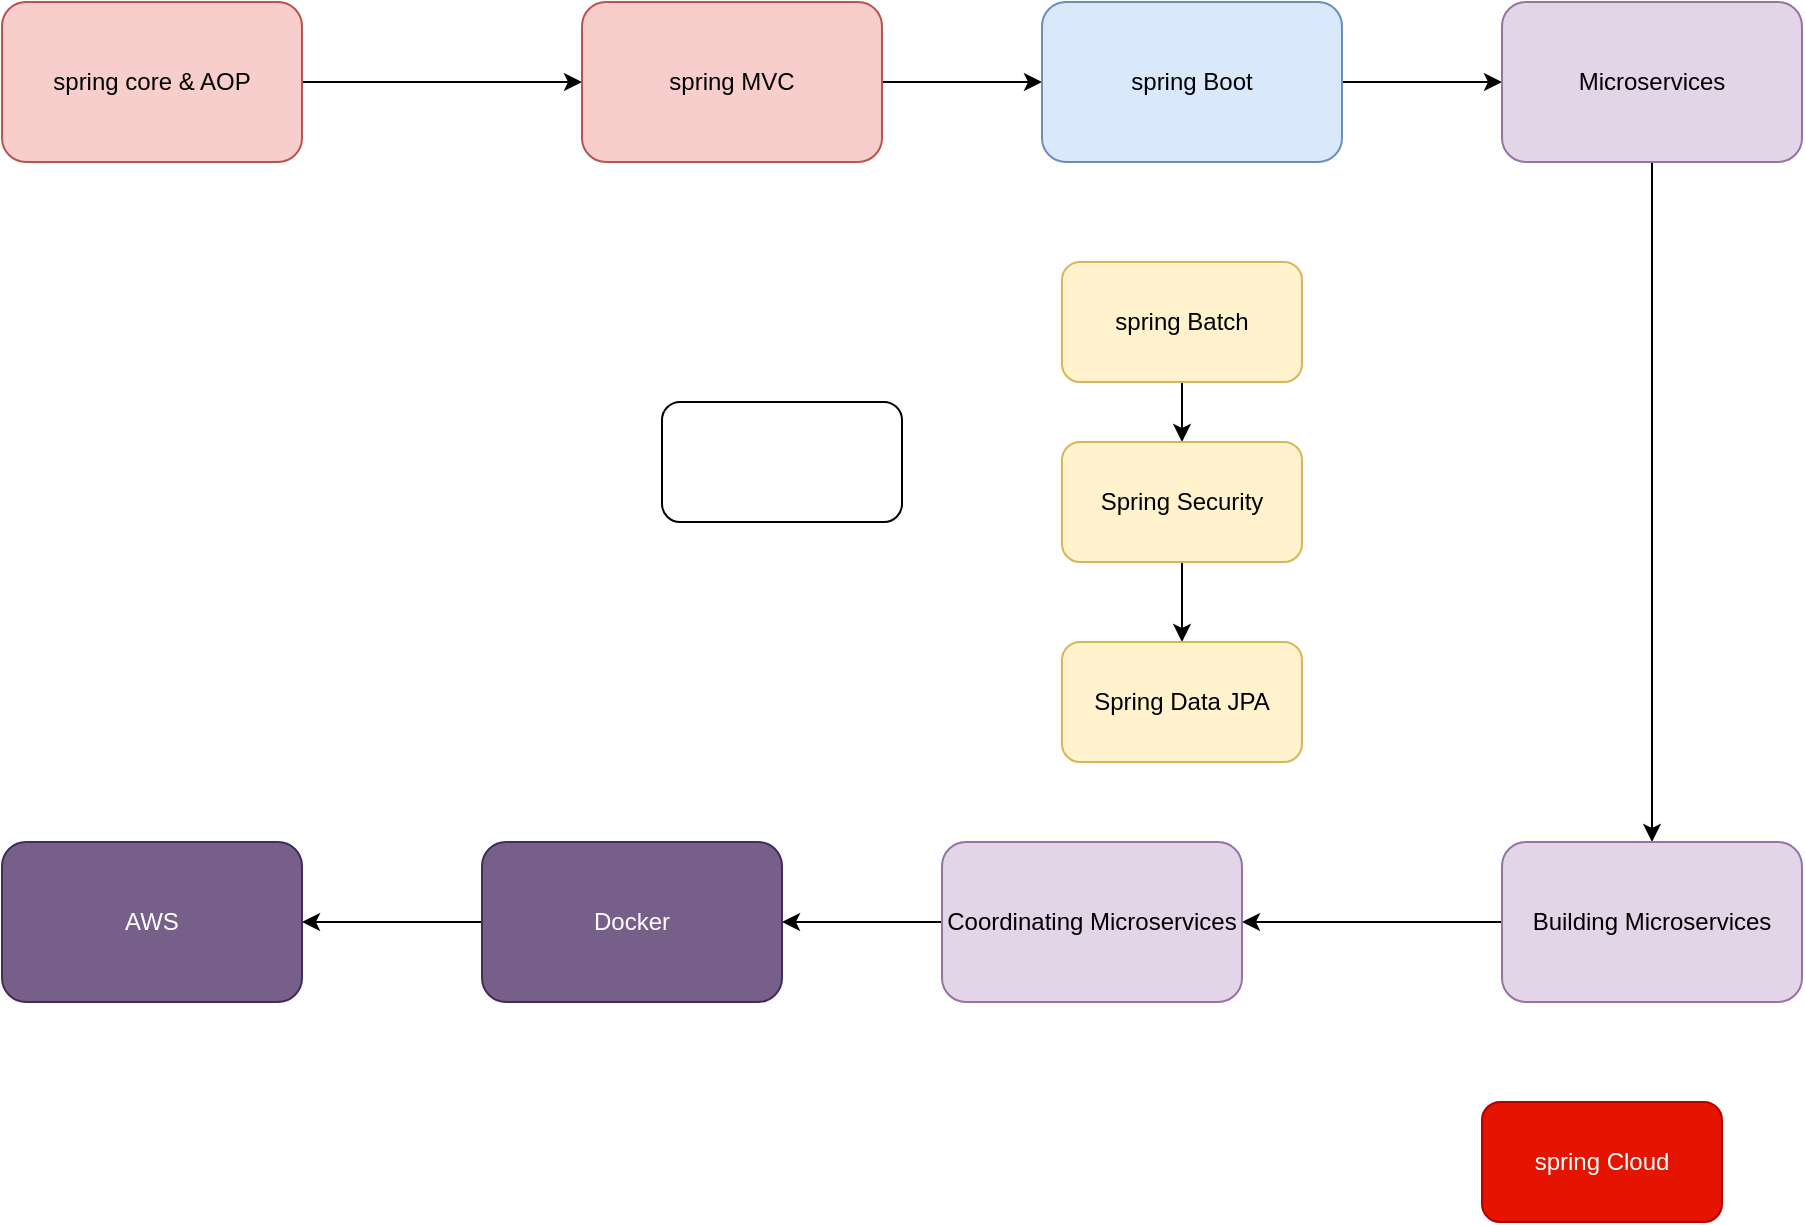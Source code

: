 <mxfile version="21.0.4" type="github"><diagram name="Page-1" id="0TVDZ5B8DCgCgOJu6wTc"><mxGraphModel dx="1004" dy="573" grid="1" gridSize="10" guides="1" tooltips="1" connect="1" arrows="1" fold="1" page="1" pageScale="1" pageWidth="850" pageHeight="1100" math="0" shadow="0"><root><mxCell id="0"/><mxCell id="1" parent="0"/><mxCell id="23obC7P1zbKL5fgGT68m-4" value="" style="edgeStyle=orthogonalEdgeStyle;rounded=0;orthogonalLoop=1;jettySize=auto;html=1;" edge="1" parent="1" source="23obC7P1zbKL5fgGT68m-1" target="23obC7P1zbKL5fgGT68m-3"><mxGeometry relative="1" as="geometry"/></mxCell><mxCell id="23obC7P1zbKL5fgGT68m-1" value="spring core &amp;amp; AOP" style="rounded=1;whiteSpace=wrap;html=1;fillColor=#f8cecc;strokeColor=#b85450;" vertex="1" parent="1"><mxGeometry x="80" y="70" width="150" height="80" as="geometry"/></mxCell><mxCell id="23obC7P1zbKL5fgGT68m-6" value="" style="edgeStyle=orthogonalEdgeStyle;rounded=0;orthogonalLoop=1;jettySize=auto;html=1;" edge="1" parent="1" source="23obC7P1zbKL5fgGT68m-3" target="23obC7P1zbKL5fgGT68m-5"><mxGeometry relative="1" as="geometry"/></mxCell><mxCell id="23obC7P1zbKL5fgGT68m-3" value="spring MVC" style="rounded=1;whiteSpace=wrap;html=1;fillColor=#f8cecc;strokeColor=#b85450;" vertex="1" parent="1"><mxGeometry x="370" y="70" width="150" height="80" as="geometry"/></mxCell><mxCell id="23obC7P1zbKL5fgGT68m-8" value="" style="edgeStyle=orthogonalEdgeStyle;rounded=0;orthogonalLoop=1;jettySize=auto;html=1;" edge="1" parent="1" source="23obC7P1zbKL5fgGT68m-5" target="23obC7P1zbKL5fgGT68m-7"><mxGeometry relative="1" as="geometry"/></mxCell><mxCell id="23obC7P1zbKL5fgGT68m-5" value="spring Boot" style="rounded=1;whiteSpace=wrap;html=1;fillColor=#dae8fc;strokeColor=#6c8ebf;" vertex="1" parent="1"><mxGeometry x="600" y="70" width="150" height="80" as="geometry"/></mxCell><mxCell id="23obC7P1zbKL5fgGT68m-10" value="" style="edgeStyle=orthogonalEdgeStyle;rounded=0;orthogonalLoop=1;jettySize=auto;html=1;" edge="1" parent="1" source="23obC7P1zbKL5fgGT68m-7" target="23obC7P1zbKL5fgGT68m-9"><mxGeometry relative="1" as="geometry"/></mxCell><mxCell id="23obC7P1zbKL5fgGT68m-7" value="Microservices" style="rounded=1;whiteSpace=wrap;html=1;fillColor=#e1d5e7;strokeColor=#9673a6;" vertex="1" parent="1"><mxGeometry x="830" y="70" width="150" height="80" as="geometry"/></mxCell><mxCell id="23obC7P1zbKL5fgGT68m-12" value="" style="edgeStyle=orthogonalEdgeStyle;rounded=0;orthogonalLoop=1;jettySize=auto;html=1;" edge="1" parent="1" source="23obC7P1zbKL5fgGT68m-9" target="23obC7P1zbKL5fgGT68m-11"><mxGeometry relative="1" as="geometry"/></mxCell><mxCell id="23obC7P1zbKL5fgGT68m-9" value="Building Microservices" style="rounded=1;whiteSpace=wrap;html=1;fillColor=#e1d5e7;strokeColor=#9673a6;" vertex="1" parent="1"><mxGeometry x="830" y="490" width="150" height="80" as="geometry"/></mxCell><mxCell id="23obC7P1zbKL5fgGT68m-14" value="" style="edgeStyle=orthogonalEdgeStyle;rounded=0;orthogonalLoop=1;jettySize=auto;html=1;" edge="1" parent="1" source="23obC7P1zbKL5fgGT68m-11" target="23obC7P1zbKL5fgGT68m-13"><mxGeometry relative="1" as="geometry"/></mxCell><mxCell id="23obC7P1zbKL5fgGT68m-11" value="Coordinating Microservices" style="rounded=1;whiteSpace=wrap;html=1;fillColor=#e1d5e7;strokeColor=#9673a6;" vertex="1" parent="1"><mxGeometry x="550" y="490" width="150" height="80" as="geometry"/></mxCell><mxCell id="23obC7P1zbKL5fgGT68m-16" value="" style="edgeStyle=orthogonalEdgeStyle;rounded=0;orthogonalLoop=1;jettySize=auto;html=1;" edge="1" parent="1" source="23obC7P1zbKL5fgGT68m-13" target="23obC7P1zbKL5fgGT68m-15"><mxGeometry relative="1" as="geometry"/></mxCell><mxCell id="23obC7P1zbKL5fgGT68m-13" value="Docker" style="rounded=1;whiteSpace=wrap;html=1;fillColor=#76608a;fontColor=#ffffff;strokeColor=#432D57;" vertex="1" parent="1"><mxGeometry x="320" y="490" width="150" height="80" as="geometry"/></mxCell><mxCell id="23obC7P1zbKL5fgGT68m-15" value="AWS" style="rounded=1;whiteSpace=wrap;html=1;fillColor=#76608a;fontColor=#ffffff;strokeColor=#432D57;" vertex="1" parent="1"><mxGeometry x="80" y="490" width="150" height="80" as="geometry"/></mxCell><mxCell id="23obC7P1zbKL5fgGT68m-19" value="" style="edgeStyle=orthogonalEdgeStyle;rounded=0;orthogonalLoop=1;jettySize=auto;html=1;" edge="1" parent="1" source="23obC7P1zbKL5fgGT68m-17" target="23obC7P1zbKL5fgGT68m-18"><mxGeometry relative="1" as="geometry"/></mxCell><mxCell id="23obC7P1zbKL5fgGT68m-17" value="spring Batch" style="rounded=1;whiteSpace=wrap;html=1;fillColor=#fff2cc;strokeColor=#d6b656;" vertex="1" parent="1"><mxGeometry x="610" y="200" width="120" height="60" as="geometry"/></mxCell><mxCell id="23obC7P1zbKL5fgGT68m-21" value="" style="edgeStyle=orthogonalEdgeStyle;rounded=0;orthogonalLoop=1;jettySize=auto;html=1;" edge="1" parent="1" source="23obC7P1zbKL5fgGT68m-18" target="23obC7P1zbKL5fgGT68m-20"><mxGeometry relative="1" as="geometry"/></mxCell><mxCell id="23obC7P1zbKL5fgGT68m-18" value="Spring Security" style="rounded=1;whiteSpace=wrap;html=1;fillColor=#fff2cc;strokeColor=#d6b656;" vertex="1" parent="1"><mxGeometry x="610" y="290" width="120" height="60" as="geometry"/></mxCell><mxCell id="23obC7P1zbKL5fgGT68m-20" value="Spring Data JPA" style="rounded=1;whiteSpace=wrap;html=1;fillColor=#fff2cc;strokeColor=#d6b656;" vertex="1" parent="1"><mxGeometry x="610" y="390" width="120" height="60" as="geometry"/></mxCell><mxCell id="23obC7P1zbKL5fgGT68m-22" value="" style="rounded=1;whiteSpace=wrap;html=1;" vertex="1" parent="1"><mxGeometry x="410" y="270" width="120" height="60" as="geometry"/></mxCell><mxCell id="23obC7P1zbKL5fgGT68m-23" value="spring Cloud" style="rounded=1;whiteSpace=wrap;html=1;fillColor=#e51400;fontColor=#ffffff;strokeColor=#B20000;" vertex="1" parent="1"><mxGeometry x="820" y="620" width="120" height="60" as="geometry"/></mxCell></root></mxGraphModel></diagram></mxfile>